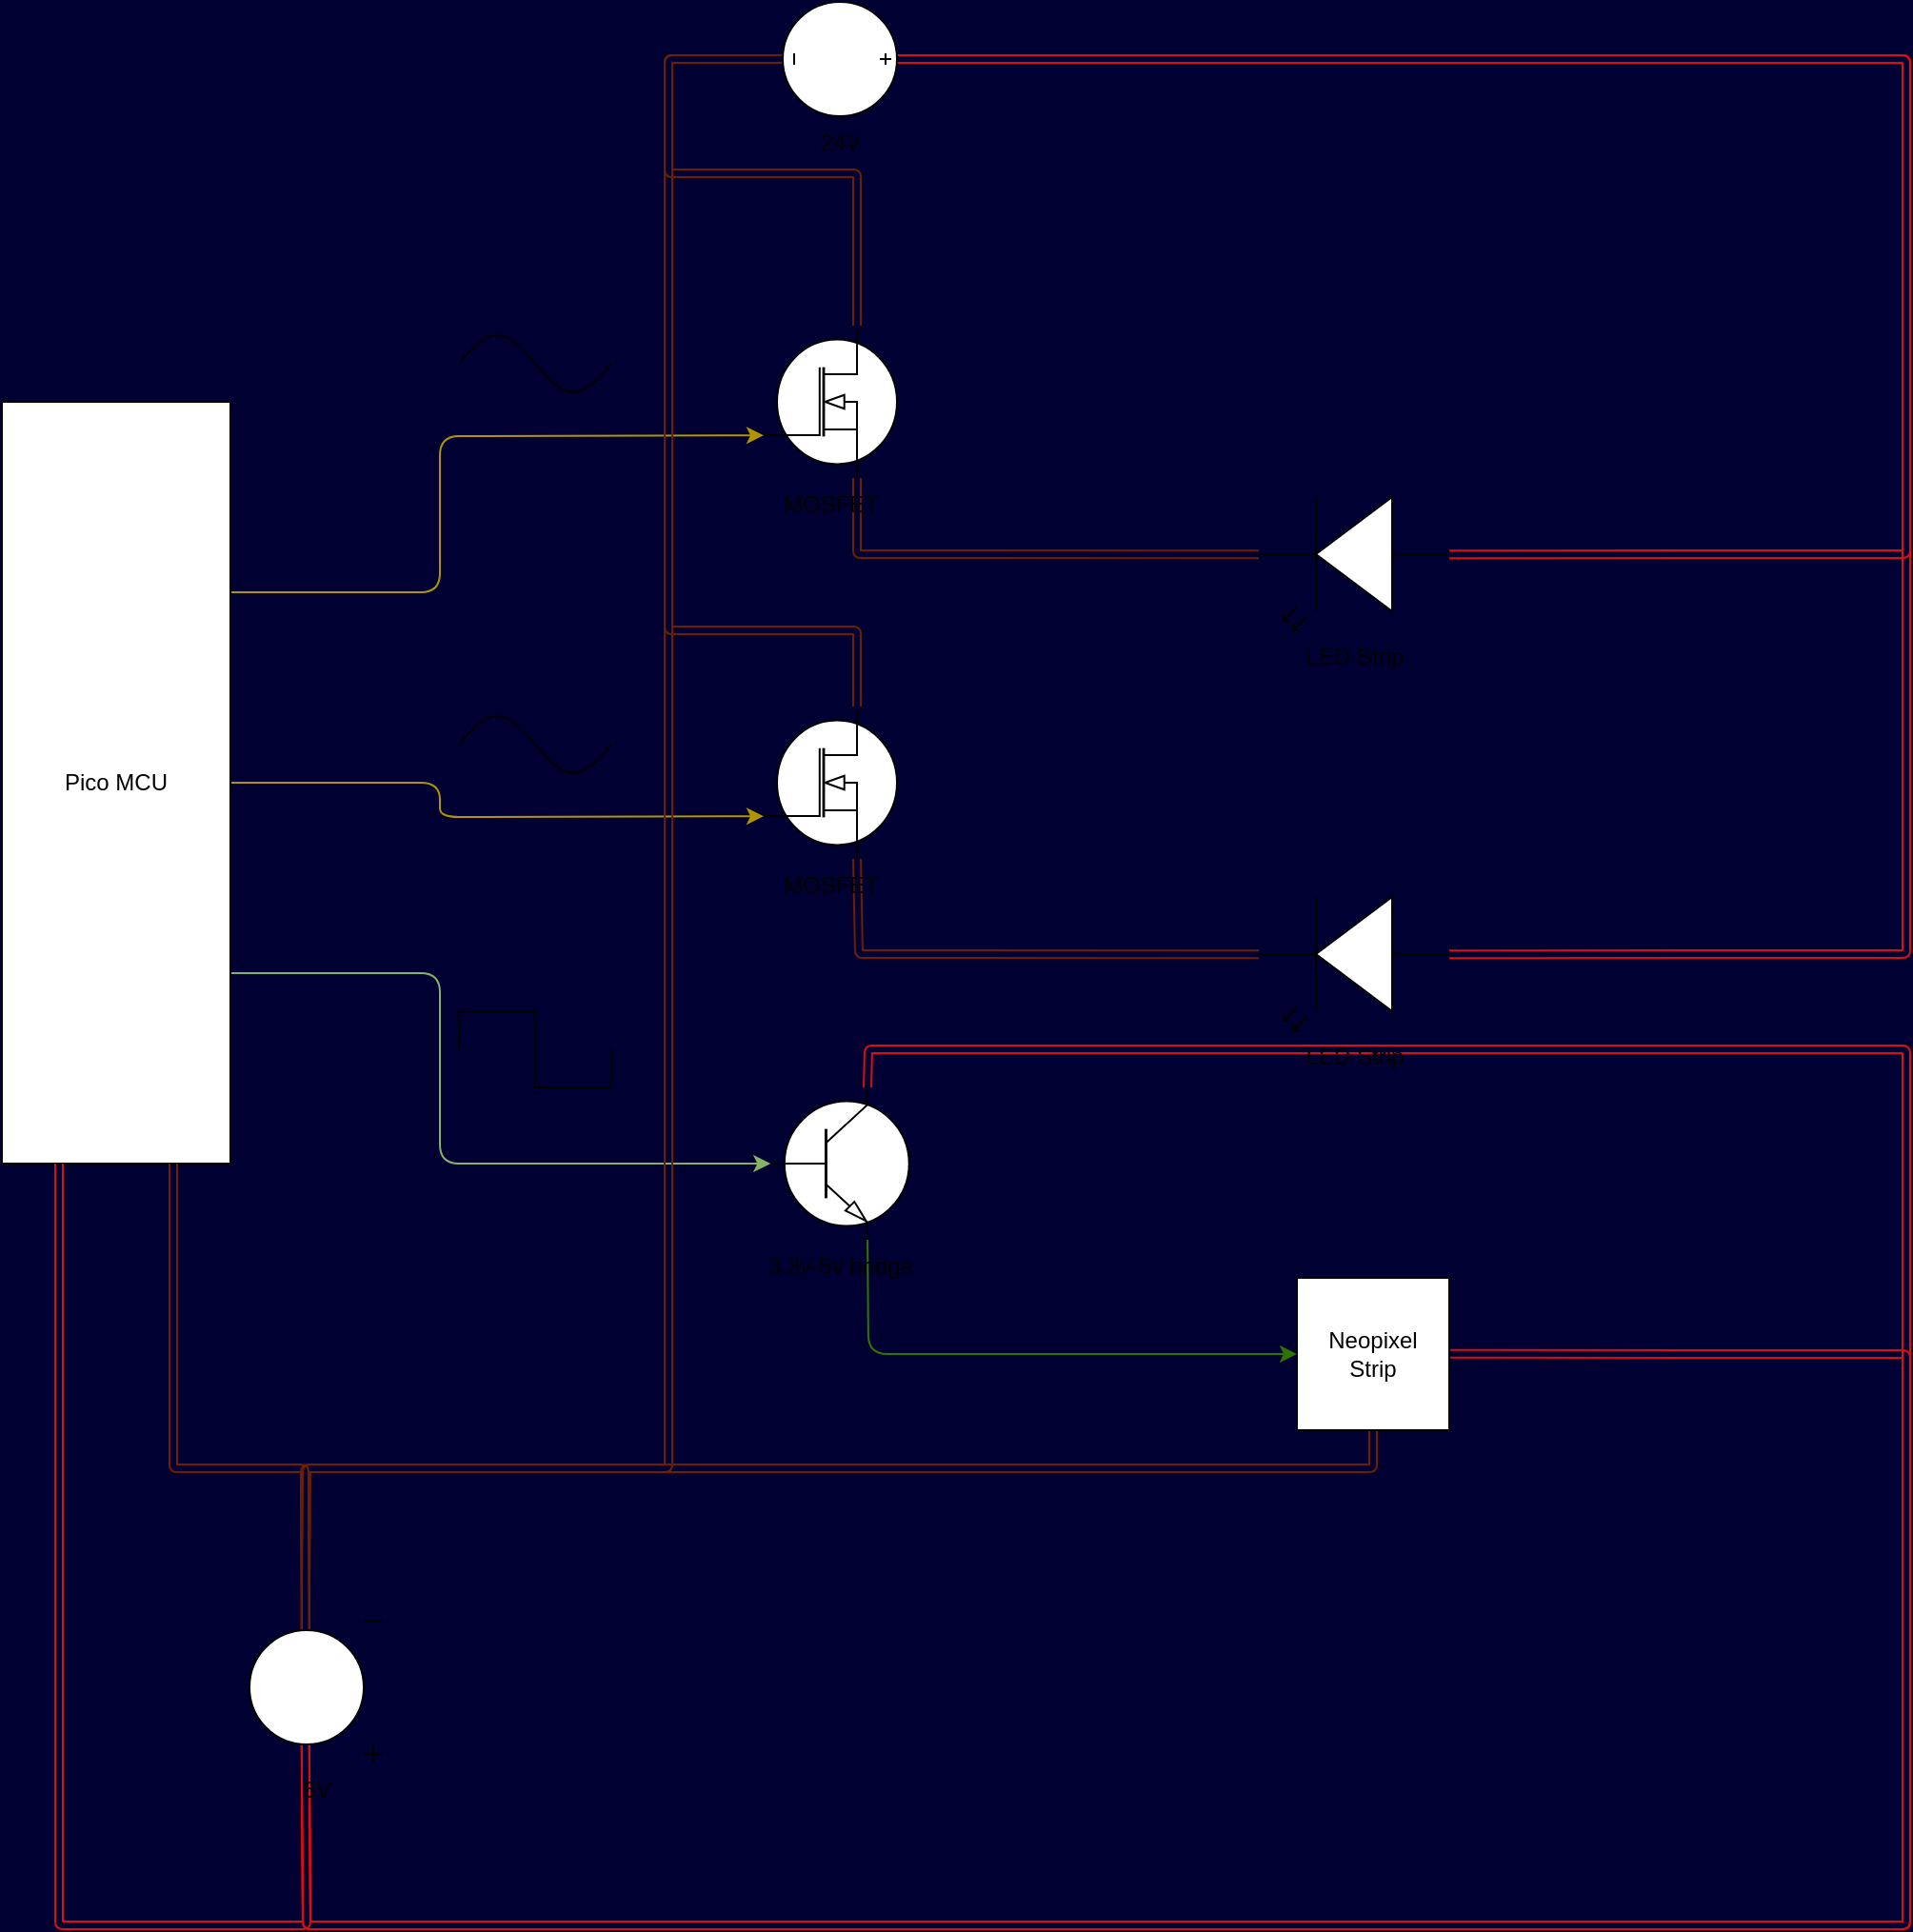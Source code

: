 <mxfile>
    <diagram id="4y8ltg1i6fxHchMXhOm0" name="Page-1">
        <mxGraphModel dx="1391" dy="2041" grid="1" gridSize="10" guides="1" tooltips="1" connect="1" arrows="1" fold="1" page="1" pageScale="1" pageWidth="850" pageHeight="1100" background="#000033" math="0" shadow="0">
            <root>
                <mxCell id="0"/>
                <mxCell id="1" parent="0"/>
                <mxCell id="6" style="edgeStyle=none;html=1;entryX=0;entryY=0.72;entryDx=0;entryDy=0;entryPerimeter=0;exitX=1;exitY=0.25;exitDx=0;exitDy=0;fillColor=#e3c800;strokeColor=#B09500;" edge="1" parent="1" source="2" target="3">
                    <mxGeometry relative="1" as="geometry">
                        <Array as="points">
                            <mxPoint x="310" y="180"/>
                            <mxPoint x="310" y="98"/>
                        </Array>
                    </mxGeometry>
                </mxCell>
                <mxCell id="7" style="edgeStyle=none;html=1;entryX=0;entryY=0.72;entryDx=0;entryDy=0;entryPerimeter=0;fillColor=#e3c800;strokeColor=#B09500;" edge="1" parent="1" source="2" target="4">
                    <mxGeometry relative="1" as="geometry">
                        <Array as="points">
                            <mxPoint x="310" y="280"/>
                            <mxPoint x="310" y="298"/>
                        </Array>
                    </mxGeometry>
                </mxCell>
                <mxCell id="8" style="edgeStyle=none;html=1;exitX=1;exitY=0.75;exitDx=0;exitDy=0;entryX=0;entryY=0.5;entryDx=0;entryDy=0;entryPerimeter=0;fillColor=#d5e8d4;strokeColor=#82b366;" edge="1" parent="1" source="2" target="5">
                    <mxGeometry relative="1" as="geometry">
                        <Array as="points">
                            <mxPoint x="310" y="380"/>
                            <mxPoint x="310" y="480"/>
                        </Array>
                    </mxGeometry>
                </mxCell>
                <mxCell id="2" value="Pico MCU" style="rounded=0;whiteSpace=wrap;html=1;" vertex="1" parent="1">
                    <mxGeometry x="80" y="80" width="120" height="400" as="geometry"/>
                </mxCell>
                <mxCell id="11" style="edgeStyle=none;html=1;exitX=0.7;exitY=1;exitDx=0;exitDy=0;exitPerimeter=0;fillColor=#a0522d;strokeColor=#6D1F00;shape=link;entryX=1;entryY=0.57;entryDx=0;entryDy=0;entryPerimeter=0;" edge="1" parent="1" source="3" target="28">
                    <mxGeometry relative="1" as="geometry">
                        <mxPoint x="640" y="160" as="targetPoint"/>
                        <Array as="points">
                            <mxPoint x="529" y="160"/>
                        </Array>
                    </mxGeometry>
                </mxCell>
                <mxCell id="3" value="MOSFET" style="verticalLabelPosition=bottom;shadow=0;dashed=0;align=center;html=1;verticalAlign=top;shape=mxgraph.electrical.mosfets1.n-channel_mosfet_1;" vertex="1" parent="1">
                    <mxGeometry x="480" y="40" width="70" height="80" as="geometry"/>
                </mxCell>
                <mxCell id="13" style="edgeStyle=none;html=1;exitX=0.7;exitY=1;exitDx=0;exitDy=0;exitPerimeter=0;strokeColor=#6D1F00;fillColor=#a0522d;shape=link;entryX=1;entryY=0.57;entryDx=0;entryDy=0;entryPerimeter=0;" edge="1" parent="1" source="4" target="27">
                    <mxGeometry relative="1" as="geometry">
                        <mxPoint x="700" y="360" as="targetPoint"/>
                        <Array as="points">
                            <mxPoint x="530" y="370"/>
                        </Array>
                    </mxGeometry>
                </mxCell>
                <mxCell id="4" value="MOSFET" style="verticalLabelPosition=bottom;shadow=0;dashed=0;align=center;html=1;verticalAlign=top;shape=mxgraph.electrical.mosfets1.n-channel_mosfet_1;" vertex="1" parent="1">
                    <mxGeometry x="480" y="240" width="70" height="80" as="geometry"/>
                </mxCell>
                <mxCell id="14" style="edgeStyle=none;html=1;exitX=0.7;exitY=1;exitDx=0;exitDy=0;exitPerimeter=0;strokeColor=#2D7600;fillColor=#60a917;entryX=0;entryY=0.5;entryDx=0;entryDy=0;" edge="1" parent="1" source="5" target="38">
                    <mxGeometry relative="1" as="geometry">
                        <mxPoint x="740" y="575" as="targetPoint"/>
                        <Array as="points">
                            <mxPoint x="535" y="580"/>
                        </Array>
                    </mxGeometry>
                </mxCell>
                <mxCell id="5" value="3.3v-5v bridge" style="verticalLabelPosition=bottom;shadow=0;dashed=0;align=center;html=1;verticalAlign=top;shape=mxgraph.electrical.transistors.npn_transistor_1;" vertex="1" parent="1">
                    <mxGeometry x="480" y="440" width="80" height="80" as="geometry"/>
                </mxCell>
                <mxCell id="10" style="edgeStyle=none;html=1;entryX=0.7;entryY=0;entryDx=0;entryDy=0;entryPerimeter=0;fillColor=#a0522d;strokeColor=#6D1F00;shape=link;" edge="1" parent="1" source="9" target="3">
                    <mxGeometry relative="1" as="geometry">
                        <Array as="points">
                            <mxPoint x="430" y="-100"/>
                            <mxPoint x="430" y="-40"/>
                            <mxPoint x="529" y="-40"/>
                        </Array>
                    </mxGeometry>
                </mxCell>
                <mxCell id="12" style="edgeStyle=none;html=1;entryX=0.7;entryY=0;entryDx=0;entryDy=0;entryPerimeter=0;fillColor=#a0522d;strokeColor=#6D1F00;shape=link;" edge="1" parent="1" source="9" target="4">
                    <mxGeometry relative="1" as="geometry">
                        <Array as="points">
                            <mxPoint x="430" y="-100"/>
                            <mxPoint x="430" y="200"/>
                            <mxPoint x="529" y="200"/>
                        </Array>
                    </mxGeometry>
                </mxCell>
                <mxCell id="17" style="edgeStyle=none;html=1;strokeColor=#dd0e0e;shape=link;entryX=0;entryY=0.57;entryDx=0;entryDy=0;entryPerimeter=0;" edge="1" parent="1" source="9" target="28">
                    <mxGeometry relative="1" as="geometry">
                        <mxPoint x="720" y="400" as="targetPoint"/>
                        <Array as="points">
                            <mxPoint x="720" y="-100"/>
                            <mxPoint x="1080" y="-100"/>
                            <mxPoint x="1080" y="40"/>
                            <mxPoint x="1080" y="160"/>
                        </Array>
                    </mxGeometry>
                </mxCell>
                <mxCell id="18" style="edgeStyle=none;html=1;strokeColor=#6D1F00;fillColor=#a0522d;shape=link;entryX=0.58;entryY=0.935;entryDx=0;entryDy=0;entryPerimeter=0;" edge="1" parent="1" source="9" target="15">
                    <mxGeometry relative="1" as="geometry">
                        <mxPoint x="430" y="560" as="targetPoint"/>
                        <Array as="points">
                            <mxPoint x="430" y="-100"/>
                            <mxPoint x="430" y="640"/>
                            <mxPoint x="239" y="640"/>
                        </Array>
                    </mxGeometry>
                </mxCell>
                <mxCell id="31" style="edgeStyle=none;shape=link;html=1;exitX=0.5;exitY=0;exitDx=0;exitDy=0;exitPerimeter=0;entryX=0;entryY=0.57;entryDx=0;entryDy=0;entryPerimeter=0;strokeColor=#dd0e0e;" edge="1" parent="1" source="9" target="27">
                    <mxGeometry relative="1" as="geometry">
                        <Array as="points">
                            <mxPoint x="720" y="-100"/>
                            <mxPoint x="1080" y="-100"/>
                            <mxPoint x="1080" y="240"/>
                            <mxPoint x="1080" y="370"/>
                        </Array>
                    </mxGeometry>
                </mxCell>
                <mxCell id="9" value="24V" style="pointerEvents=1;verticalLabelPosition=bottom;shadow=0;dashed=0;align=center;html=1;verticalAlign=top;shape=mxgraph.electrical.signal_sources.source;aspect=fixed;points=[[0.5,0,0],[1,0.5,0],[0.5,1,0],[0,0.5,0]];elSignalType=dc3;direction=south;" vertex="1" parent="1">
                    <mxGeometry x="490" y="-130" width="60" height="60" as="geometry"/>
                </mxCell>
                <mxCell id="16" style="edgeStyle=none;html=1;entryX=0.7;entryY=0;entryDx=0;entryDy=0;entryPerimeter=0;strokeColor=#dd0e0e;shape=link;exitX=0.58;exitY=0.135;exitDx=0;exitDy=0;exitPerimeter=0;" edge="1" parent="1" source="15" target="5">
                    <mxGeometry relative="1" as="geometry">
                        <Array as="points">
                            <mxPoint x="240" y="880"/>
                            <mxPoint x="1080" y="880"/>
                            <mxPoint x="1080" y="758"/>
                            <mxPoint x="1080" y="580"/>
                            <mxPoint x="1080" y="420"/>
                            <mxPoint x="700" y="420"/>
                            <mxPoint x="535" y="420"/>
                        </Array>
                    </mxGeometry>
                </mxCell>
                <mxCell id="19" style="edgeStyle=none;html=1;exitX=0.58;exitY=0.935;exitDx=0;exitDy=0;exitPerimeter=0;strokeColor=#6D1F00;fillColor=#a0522d;shape=link;entryX=0.5;entryY=1;entryDx=0;entryDy=0;" edge="1" parent="1" source="15" target="38">
                    <mxGeometry relative="1" as="geometry">
                        <mxPoint x="430" y="640" as="targetPoint"/>
                        <Array as="points">
                            <mxPoint x="240" y="640"/>
                            <mxPoint x="800" y="640"/>
                        </Array>
                    </mxGeometry>
                </mxCell>
                <mxCell id="24" style="edgeStyle=none;shape=link;html=1;entryX=0.25;entryY=1;entryDx=0;entryDy=0;strokeColor=#dd0e0e;exitX=0.58;exitY=0.135;exitDx=0;exitDy=0;exitPerimeter=0;" edge="1" parent="1" source="15" target="2">
                    <mxGeometry relative="1" as="geometry">
                        <mxPoint x="280" y="760" as="sourcePoint"/>
                        <Array as="points">
                            <mxPoint x="240" y="880"/>
                            <mxPoint x="110" y="880"/>
                        </Array>
                    </mxGeometry>
                </mxCell>
                <mxCell id="25" style="edgeStyle=none;shape=link;html=1;exitX=0.58;exitY=0.935;exitDx=0;exitDy=0;exitPerimeter=0;entryX=0.75;entryY=1;entryDx=0;entryDy=0;strokeColor=#6D1F00;fillColor=#a0522d;" edge="1" parent="1" source="15" target="2">
                    <mxGeometry relative="1" as="geometry">
                        <Array as="points">
                            <mxPoint x="239" y="640"/>
                            <mxPoint x="170" y="640"/>
                        </Array>
                    </mxGeometry>
                </mxCell>
                <mxCell id="35" style="edgeStyle=none;shape=link;html=1;strokeColor=#dd0e0e;entryX=1;entryY=0.57;entryDx=0;entryDy=0;entryPerimeter=0;exitX=0.58;exitY=0.135;exitDx=0;exitDy=0;exitPerimeter=0;" edge="1" parent="1" source="15">
                    <mxGeometry relative="1" as="geometry">
                        <mxPoint x="840" y="579.9" as="targetPoint"/>
                        <Array as="points">
                            <mxPoint x="240" y="880"/>
                            <mxPoint x="1080" y="880"/>
                            <mxPoint x="1080" y="580"/>
                        </Array>
                    </mxGeometry>
                </mxCell>
                <mxCell id="15" value="5V" style="pointerEvents=1;verticalLabelPosition=bottom;shadow=0;dashed=0;align=center;html=1;verticalAlign=top;shape=mxgraph.electrical.signal_sources.dc_source_1;direction=west;" vertex="1" parent="1">
                    <mxGeometry x="210" y="720" width="70" height="75" as="geometry"/>
                </mxCell>
                <mxCell id="27" value="LED Strip" style="verticalLabelPosition=bottom;shadow=0;dashed=0;align=center;html=1;verticalAlign=top;shape=mxgraph.electrical.opto_electronics.led_2;pointerEvents=1;direction=west;" vertex="1" parent="1">
                    <mxGeometry x="740" y="340" width="100" height="70" as="geometry"/>
                </mxCell>
                <mxCell id="28" value="LED Strip" style="verticalLabelPosition=bottom;shadow=0;dashed=0;align=center;html=1;verticalAlign=top;shape=mxgraph.electrical.opto_electronics.led_2;pointerEvents=1;direction=west;" vertex="1" parent="1">
                    <mxGeometry x="740" y="130.0" width="100" height="70" as="geometry"/>
                </mxCell>
                <mxCell id="30" value="" style="pointerEvents=1;verticalLabelPosition=bottom;shadow=0;dashed=0;align=center;html=1;verticalAlign=top;shape=mxgraph.electrical.waveforms.sine_wave;" vertex="1" parent="1">
                    <mxGeometry x="320" y="40" width="80" height="40" as="geometry"/>
                </mxCell>
                <mxCell id="36" value="" style="pointerEvents=1;verticalLabelPosition=bottom;shadow=0;dashed=0;align=center;html=1;verticalAlign=top;shape=mxgraph.electrical.waveforms.sine_wave;" vertex="1" parent="1">
                    <mxGeometry x="320" y="240" width="80" height="40" as="geometry"/>
                </mxCell>
                <mxCell id="37" value="" style="pointerEvents=1;verticalLabelPosition=bottom;shadow=0;dashed=0;align=center;html=1;verticalAlign=top;shape=mxgraph.electrical.waveforms.square_wave;" vertex="1" parent="1">
                    <mxGeometry x="320" y="400" width="80" height="40" as="geometry"/>
                </mxCell>
                <mxCell id="38" value="Neopixel&lt;br&gt;Strip" style="whiteSpace=wrap;html=1;aspect=fixed;" vertex="1" parent="1">
                    <mxGeometry x="760" y="540" width="80" height="80" as="geometry"/>
                </mxCell>
            </root>
        </mxGraphModel>
    </diagram>
</mxfile>